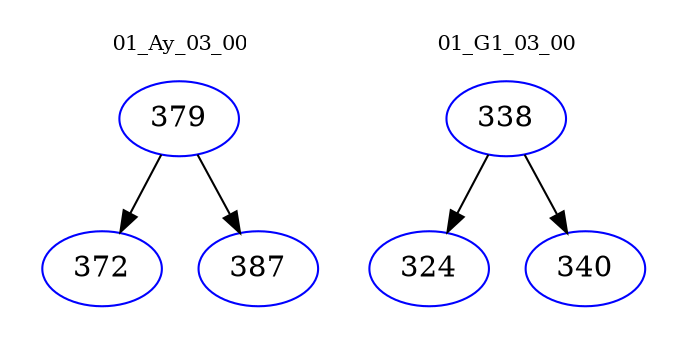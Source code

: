 digraph{
subgraph cluster_0 {
color = white
label = "01_Ay_03_00";
fontsize=10;
T0_379 [label="379", color="blue"]
T0_379 -> T0_372 [color="black"]
T0_372 [label="372", color="blue"]
T0_379 -> T0_387 [color="black"]
T0_387 [label="387", color="blue"]
}
subgraph cluster_1 {
color = white
label = "01_G1_03_00";
fontsize=10;
T1_338 [label="338", color="blue"]
T1_338 -> T1_324 [color="black"]
T1_324 [label="324", color="blue"]
T1_338 -> T1_340 [color="black"]
T1_340 [label="340", color="blue"]
}
}
